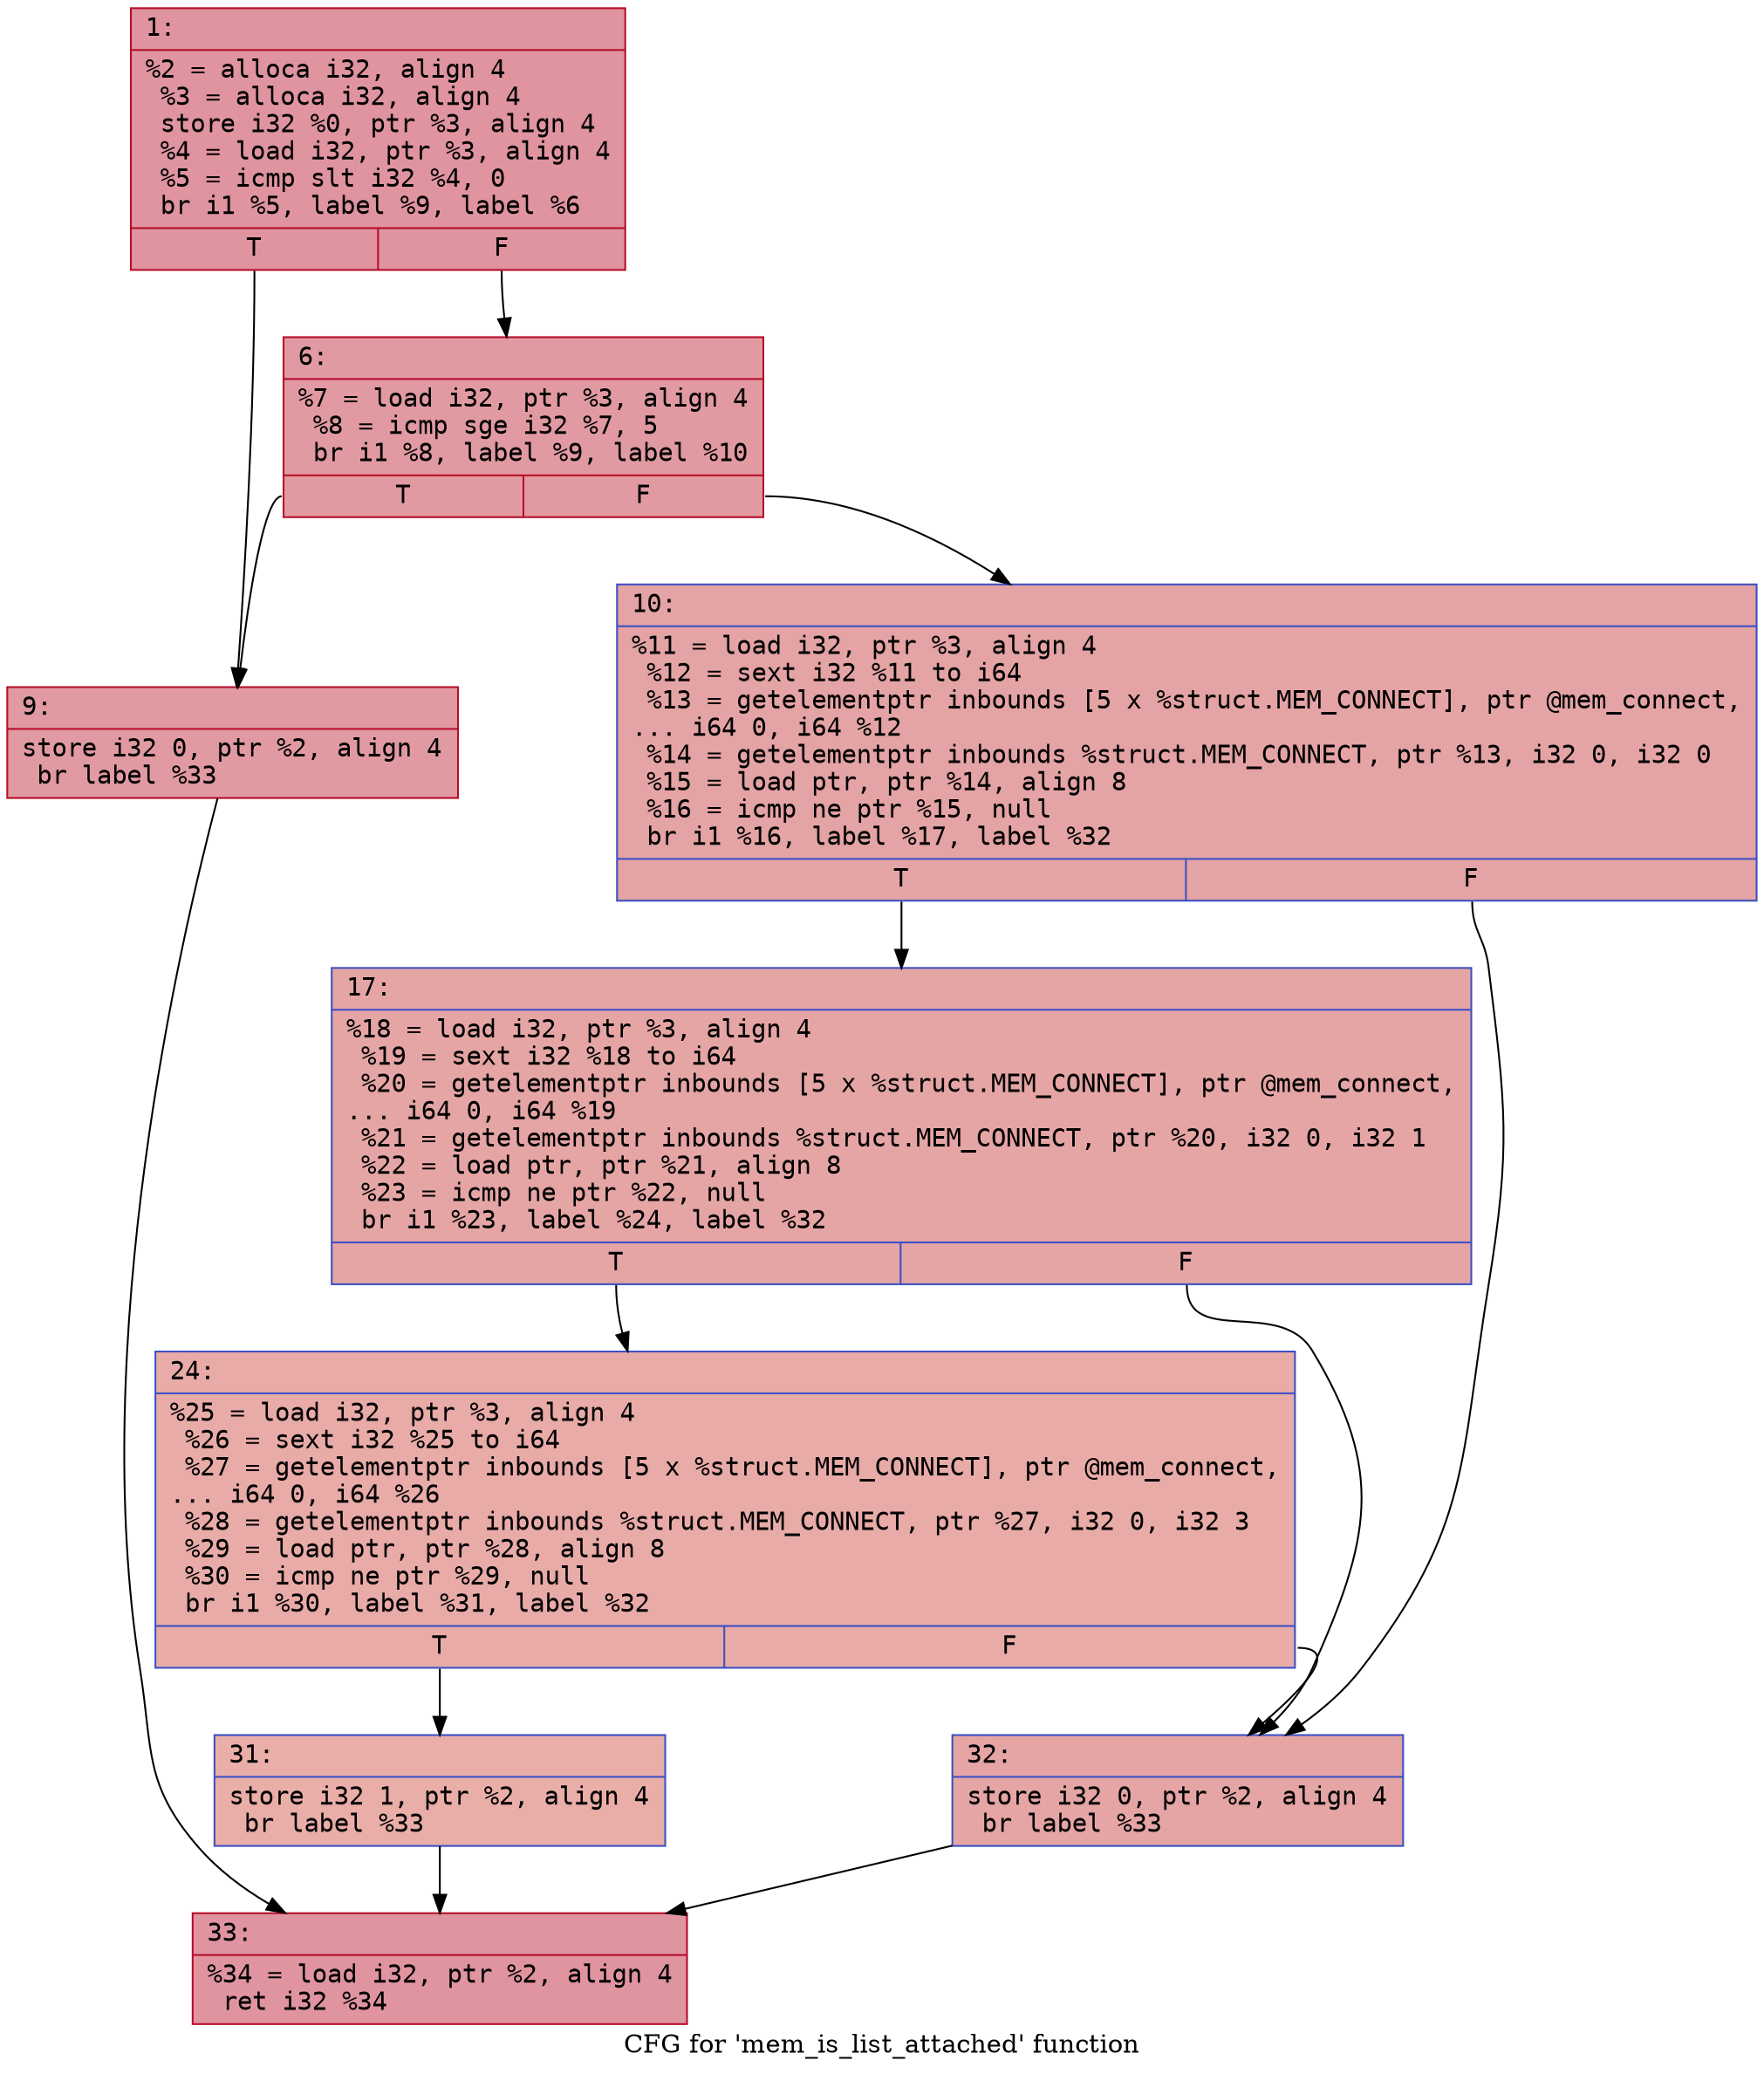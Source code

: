 digraph "CFG for 'mem_is_list_attached' function" {
	label="CFG for 'mem_is_list_attached' function";

	Node0x6000018366c0 [shape=record,color="#b70d28ff", style=filled, fillcolor="#b70d2870" fontname="Courier",label="{1:\l|  %2 = alloca i32, align 4\l  %3 = alloca i32, align 4\l  store i32 %0, ptr %3, align 4\l  %4 = load i32, ptr %3, align 4\l  %5 = icmp slt i32 %4, 0\l  br i1 %5, label %9, label %6\l|{<s0>T|<s1>F}}"];
	Node0x6000018366c0:s0 -> Node0x600001836760[tooltip="1 -> 9\nProbability 37.50%" ];
	Node0x6000018366c0:s1 -> Node0x600001836710[tooltip="1 -> 6\nProbability 62.50%" ];
	Node0x600001836710 [shape=record,color="#b70d28ff", style=filled, fillcolor="#bb1b2c70" fontname="Courier",label="{6:\l|  %7 = load i32, ptr %3, align 4\l  %8 = icmp sge i32 %7, 5\l  br i1 %8, label %9, label %10\l|{<s0>T|<s1>F}}"];
	Node0x600001836710:s0 -> Node0x600001836760[tooltip="6 -> 9\nProbability 50.00%" ];
	Node0x600001836710:s1 -> Node0x6000018367b0[tooltip="6 -> 10\nProbability 50.00%" ];
	Node0x600001836760 [shape=record,color="#b70d28ff", style=filled, fillcolor="#bb1b2c70" fontname="Courier",label="{9:\l|  store i32 0, ptr %2, align 4\l  br label %33\l}"];
	Node0x600001836760 -> Node0x600001836940[tooltip="9 -> 33\nProbability 100.00%" ];
	Node0x6000018367b0 [shape=record,color="#3d50c3ff", style=filled, fillcolor="#c32e3170" fontname="Courier",label="{10:\l|  %11 = load i32, ptr %3, align 4\l  %12 = sext i32 %11 to i64\l  %13 = getelementptr inbounds [5 x %struct.MEM_CONNECT], ptr @mem_connect,\l... i64 0, i64 %12\l  %14 = getelementptr inbounds %struct.MEM_CONNECT, ptr %13, i32 0, i32 0\l  %15 = load ptr, ptr %14, align 8\l  %16 = icmp ne ptr %15, null\l  br i1 %16, label %17, label %32\l|{<s0>T|<s1>F}}"];
	Node0x6000018367b0:s0 -> Node0x600001836800[tooltip="10 -> 17\nProbability 62.50%" ];
	Node0x6000018367b0:s1 -> Node0x6000018368f0[tooltip="10 -> 32\nProbability 37.50%" ];
	Node0x600001836800 [shape=record,color="#3d50c3ff", style=filled, fillcolor="#c5333470" fontname="Courier",label="{17:\l|  %18 = load i32, ptr %3, align 4\l  %19 = sext i32 %18 to i64\l  %20 = getelementptr inbounds [5 x %struct.MEM_CONNECT], ptr @mem_connect,\l... i64 0, i64 %19\l  %21 = getelementptr inbounds %struct.MEM_CONNECT, ptr %20, i32 0, i32 1\l  %22 = load ptr, ptr %21, align 8\l  %23 = icmp ne ptr %22, null\l  br i1 %23, label %24, label %32\l|{<s0>T|<s1>F}}"];
	Node0x600001836800:s0 -> Node0x600001836850[tooltip="17 -> 24\nProbability 62.50%" ];
	Node0x600001836800:s1 -> Node0x6000018368f0[tooltip="17 -> 32\nProbability 37.50%" ];
	Node0x600001836850 [shape=record,color="#3d50c3ff", style=filled, fillcolor="#cc403a70" fontname="Courier",label="{24:\l|  %25 = load i32, ptr %3, align 4\l  %26 = sext i32 %25 to i64\l  %27 = getelementptr inbounds [5 x %struct.MEM_CONNECT], ptr @mem_connect,\l... i64 0, i64 %26\l  %28 = getelementptr inbounds %struct.MEM_CONNECT, ptr %27, i32 0, i32 3\l  %29 = load ptr, ptr %28, align 8\l  %30 = icmp ne ptr %29, null\l  br i1 %30, label %31, label %32\l|{<s0>T|<s1>F}}"];
	Node0x600001836850:s0 -> Node0x6000018368a0[tooltip="24 -> 31\nProbability 62.50%" ];
	Node0x600001836850:s1 -> Node0x6000018368f0[tooltip="24 -> 32\nProbability 37.50%" ];
	Node0x6000018368a0 [shape=record,color="#3d50c3ff", style=filled, fillcolor="#d0473d70" fontname="Courier",label="{31:\l|  store i32 1, ptr %2, align 4\l  br label %33\l}"];
	Node0x6000018368a0 -> Node0x600001836940[tooltip="31 -> 33\nProbability 100.00%" ];
	Node0x6000018368f0 [shape=record,color="#3d50c3ff", style=filled, fillcolor="#c5333470" fontname="Courier",label="{32:\l|  store i32 0, ptr %2, align 4\l  br label %33\l}"];
	Node0x6000018368f0 -> Node0x600001836940[tooltip="32 -> 33\nProbability 100.00%" ];
	Node0x600001836940 [shape=record,color="#b70d28ff", style=filled, fillcolor="#b70d2870" fontname="Courier",label="{33:\l|  %34 = load i32, ptr %2, align 4\l  ret i32 %34\l}"];
}
